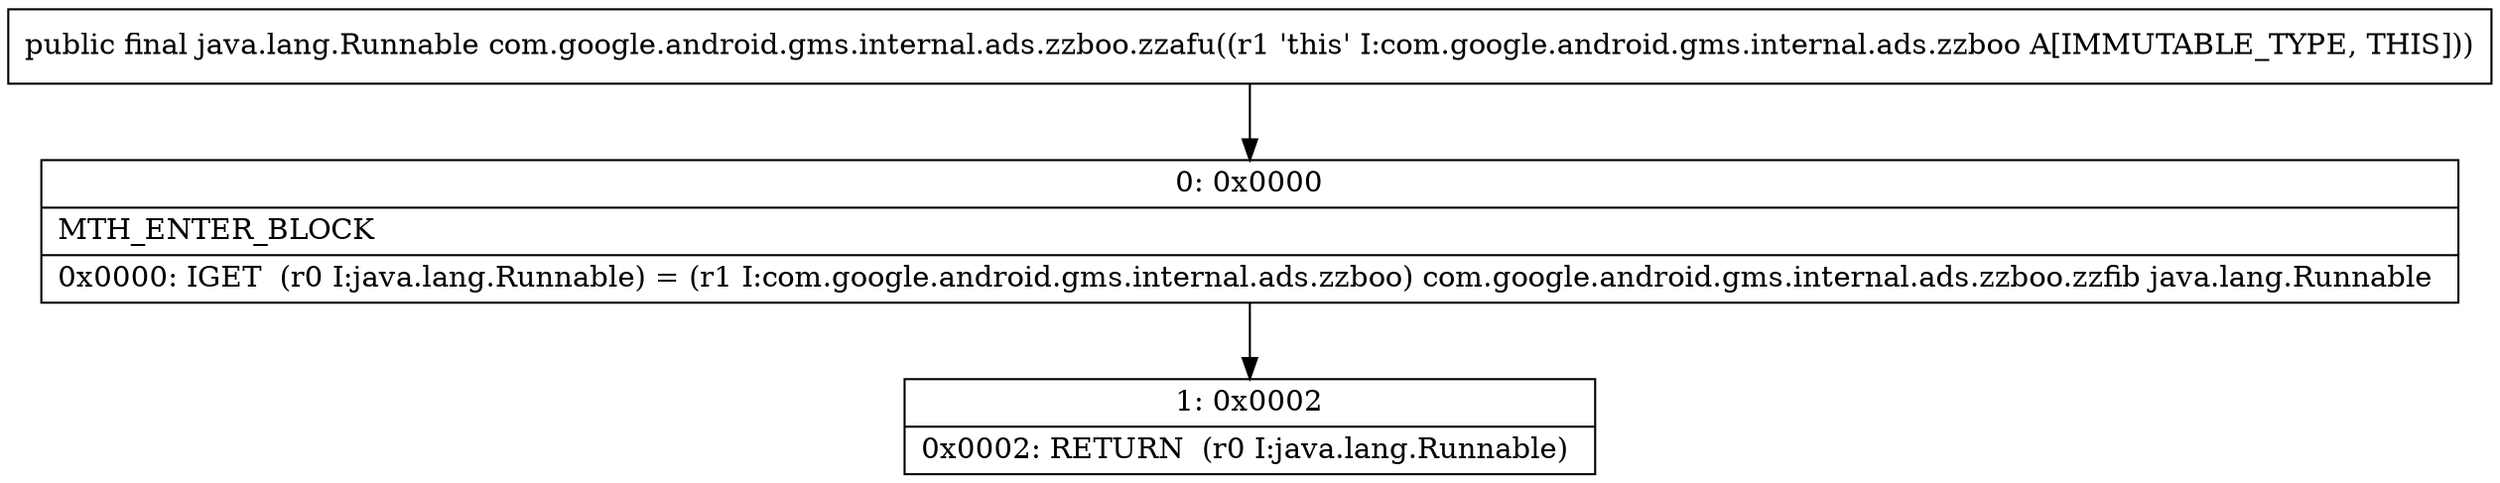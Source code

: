 digraph "CFG forcom.google.android.gms.internal.ads.zzboo.zzafu()Ljava\/lang\/Runnable;" {
Node_0 [shape=record,label="{0\:\ 0x0000|MTH_ENTER_BLOCK\l|0x0000: IGET  (r0 I:java.lang.Runnable) = (r1 I:com.google.android.gms.internal.ads.zzboo) com.google.android.gms.internal.ads.zzboo.zzfib java.lang.Runnable \l}"];
Node_1 [shape=record,label="{1\:\ 0x0002|0x0002: RETURN  (r0 I:java.lang.Runnable) \l}"];
MethodNode[shape=record,label="{public final java.lang.Runnable com.google.android.gms.internal.ads.zzboo.zzafu((r1 'this' I:com.google.android.gms.internal.ads.zzboo A[IMMUTABLE_TYPE, THIS])) }"];
MethodNode -> Node_0;
Node_0 -> Node_1;
}

